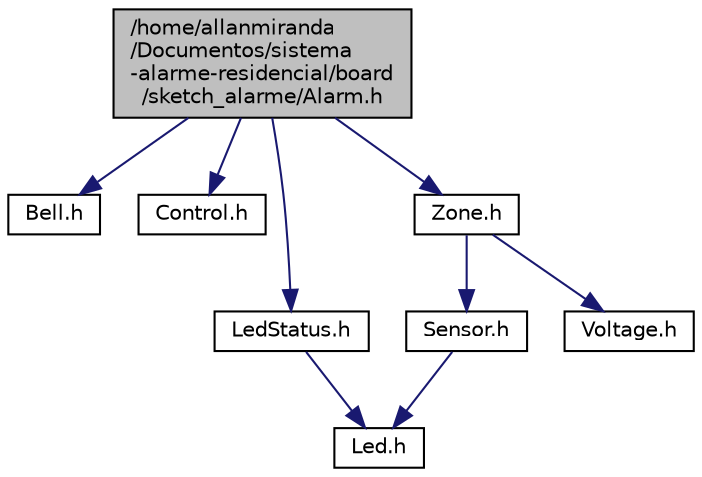 digraph "/home/allanmiranda/Documentos/sistema-alarme-residencial/board/sketch_alarme/Alarm.h"
{
  edge [fontname="Helvetica",fontsize="10",labelfontname="Helvetica",labelfontsize="10"];
  node [fontname="Helvetica",fontsize="10",shape=record];
  Node0 [label="/home/allanmiranda\l/Documentos/sistema\l-alarme-residencial/board\l/sketch_alarme/Alarm.h",height=0.2,width=0.4,color="black", fillcolor="grey75", style="filled", fontcolor="black"];
  Node0 -> Node1 [color="midnightblue",fontsize="10",style="solid",fontname="Helvetica"];
  Node1 [label="Bell.h",height=0.2,width=0.4,color="black", fillcolor="white", style="filled",URL="$_bell_8h.html",tooltip="Contem a classe que gerencia a sirene. "];
  Node0 -> Node2 [color="midnightblue",fontsize="10",style="solid",fontname="Helvetica"];
  Node2 [label="Control.h",height=0.2,width=0.4,color="black", fillcolor="white", style="filled",URL="$_control_8h.html",tooltip="Contem a classe que gerencia o controle de acionamento do alarme. "];
  Node0 -> Node3 [color="midnightblue",fontsize="10",style="solid",fontname="Helvetica"];
  Node3 [label="LedStatus.h",height=0.2,width=0.4,color="black", fillcolor="white", style="filled",URL="$_led_status_8h.html",tooltip="Contem a classe que gerencia o alarme. "];
  Node3 -> Node4 [color="midnightblue",fontsize="10",style="solid",fontname="Helvetica"];
  Node4 [label="Led.h",height=0.2,width=0.4,color="black", fillcolor="white", style="filled",URL="$_led_8h.html",tooltip="Contem a classe que gerencia o led. "];
  Node0 -> Node5 [color="midnightblue",fontsize="10",style="solid",fontname="Helvetica"];
  Node5 [label="Zone.h",height=0.2,width=0.4,color="black", fillcolor="white", style="filled",URL="$_zone_8h.html",tooltip="Contem a classe que gerencia o sensor. "];
  Node5 -> Node6 [color="midnightblue",fontsize="10",style="solid",fontname="Helvetica"];
  Node6 [label="Sensor.h",height=0.2,width=0.4,color="black", fillcolor="white", style="filled",URL="$_sensor_8h.html",tooltip="Contem a classe que gerencia o sensor. "];
  Node6 -> Node4 [color="midnightblue",fontsize="10",style="solid",fontname="Helvetica"];
  Node5 -> Node7 [color="midnightblue",fontsize="10",style="solid",fontname="Helvetica"];
  Node7 [label="Voltage.h",height=0.2,width=0.4,color="black", fillcolor="white", style="filled",URL="$_voltage_8h.html",tooltip="Contem a classe que gerencia a voltagem dos sensores. "];
}
